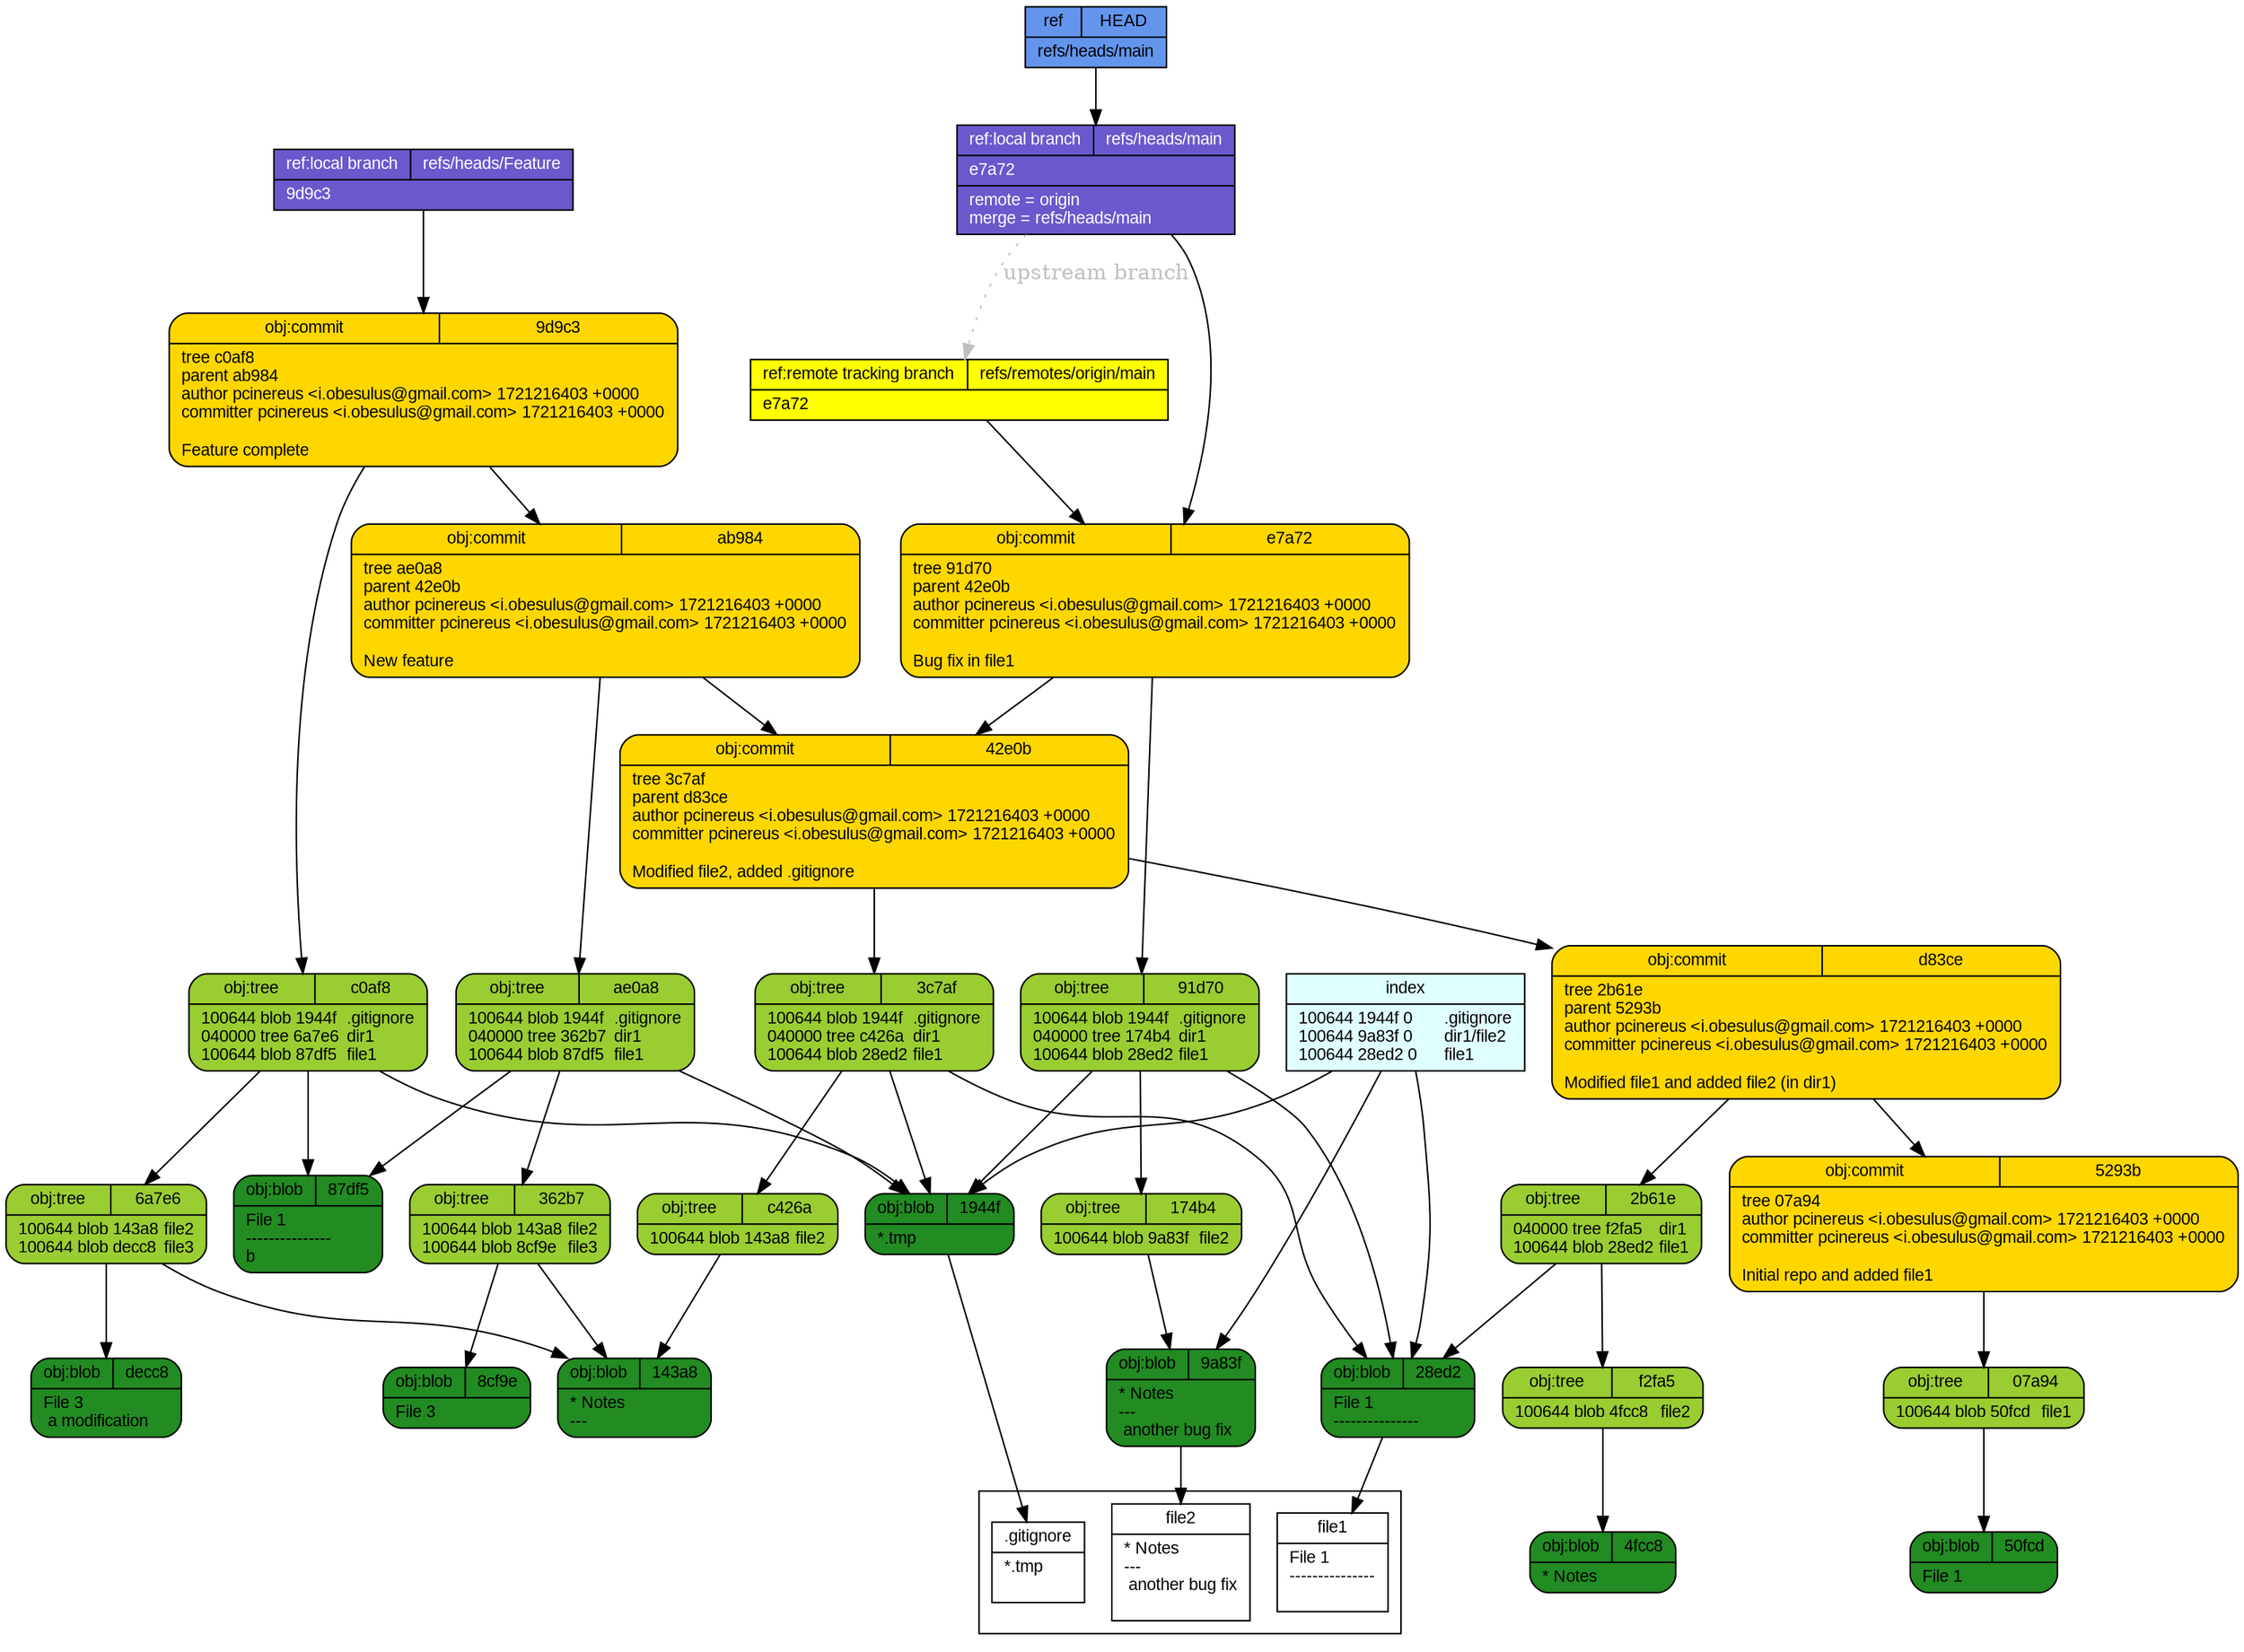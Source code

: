 digraph structs {
  node [shape=record,fontsize=11,fontname="arial"];
  rankdir="TB";
  _f2fa5 [fillcolor="yellowgreen", style="filled,rounded", label="{{obj:tree|f2fa5}|100644\ blob\ 4fcc8\	file2\l}"]  _f2fa5 -> _4fcc8
  _07a94 [fillcolor="yellowgreen", style="filled,rounded", label="{{obj:tree|07a94}|100644\ blob\ 50fcd\	file1\l}"]  _07a94 -> _50fcd
  _143a8 [fillcolor="forestgreen", style="filled,rounded", label="{{obj:blob|143a8}|\*\ Notes\l\-\-\-\l}"]  _c0af8 [fillcolor="yellowgreen", style="filled,rounded", label="{{obj:tree|c0af8}|100644\ blob\ 1944f\	\.gitignore\l040000\ tree\ 6a7e6\	dir1\l100644\ blob\ 87df5\	file1\l}"]  _c0af8 -> _1944f
  _c0af8 -> _6a7e6
  _c0af8 -> _87df5
  _4fcc8 [fillcolor="forestgreen", style="filled,rounded", label="{{obj:blob|4fcc8}|\*\ Notes\l}"]  _ab984 [fillcolor="gold", style="filled,rounded", label="{{obj:commit|ab984}|tree\ ae0a8\lparent\ 42e0b\lauthor\ pcinereus\ \<i\.obesulus\@gmail\.com\>\ 1721216403\ \+0000\lcommitter\ pcinereus\ \<i\.obesulus\@gmail\.com\>\ 1721216403\ \+0000\l\lNew\ feature\l}"]  _ab984 -> _ae0a8
  _ab984 -> _42e0b
  _42e0b [fillcolor="gold", style="filled,rounded", label="{{obj:commit|42e0b}|tree\ 3c7af\lparent\ d83ce\lauthor\ pcinereus\ \<i\.obesulus\@gmail\.com\>\ 1721216403\ \+0000\lcommitter\ pcinereus\ \<i\.obesulus\@gmail\.com\>\ 1721216403\ \+0000\l\lModified\ file2\,\ added\ \.gitignore\l}"]  _42e0b -> _3c7af
  _42e0b -> _d83ce
  _c426a [fillcolor="yellowgreen", style="filled,rounded", label="{{obj:tree|c426a}|100644\ blob\ 143a8\	file2\l}"]  _c426a -> _143a8
  _1944f [fillcolor="forestgreen", style="filled,rounded", label="{{obj:blob|1944f}|\*\.tmp\l}"]  _50fcd [fillcolor="forestgreen", style="filled,rounded", label="{{obj:blob|50fcd}|File\ 1\l}"]  _9d9c3 [fillcolor="gold", style="filled,rounded", label="{{obj:commit|9d9c3}|tree\ c0af8\lparent\ ab984\lauthor\ pcinereus\ \<i\.obesulus\@gmail\.com\>\ 1721216403\ \+0000\lcommitter\ pcinereus\ \<i\.obesulus\@gmail\.com\>\ 1721216403\ \+0000\l\lFeature\ complete\l}"]  _9d9c3 -> _c0af8
  _9d9c3 -> _ab984
  _8cf9e [fillcolor="forestgreen", style="filled,rounded", label="{{obj:blob|8cf9e}|File\ 3\l}"]  _91d70 [fillcolor="yellowgreen", style="filled,rounded", label="{{obj:tree|91d70}|100644\ blob\ 1944f\	\.gitignore\l040000\ tree\ 174b4\	dir1\l100644\ blob\ 28ed2\	file1\l}"]  _91d70 -> _1944f
  _91d70 -> _174b4
  _91d70 -> _28ed2
  _e7a72 [fillcolor="gold", style="filled,rounded", label="{{obj:commit|e7a72}|tree\ 91d70\lparent\ 42e0b\lauthor\ pcinereus\ \<i\.obesulus\@gmail\.com\>\ 1721216403\ \+0000\lcommitter\ pcinereus\ \<i\.obesulus\@gmail\.com\>\ 1721216403\ \+0000\l\lBug\ fix\ in\ file1\l}"]  _e7a72 -> _91d70
  _e7a72 -> _42e0b
  _9a83f [fillcolor="forestgreen", style="filled,rounded", label="{{obj:blob|9a83f}|\*\ Notes\l\-\-\-\l\ another\ bug\ fix\l}"]  _ae0a8 [fillcolor="yellowgreen", style="filled,rounded", label="{{obj:tree|ae0a8}|100644\ blob\ 1944f\	\.gitignore\l040000\ tree\ 362b7\	dir1\l100644\ blob\ 87df5\	file1\l}"]  _ae0a8 -> _1944f
  _ae0a8 -> _362b7
  _ae0a8 -> _87df5
  _2b61e [fillcolor="yellowgreen", style="filled,rounded", label="{{obj:tree|2b61e}|040000\ tree\ f2fa5\	dir1\l100644\ blob\ 28ed2\	file1\l}"]  _2b61e -> _f2fa5
  _2b61e -> _28ed2
  _d83ce [fillcolor="gold", style="filled,rounded", label="{{obj:commit|d83ce}|tree\ 2b61e\lparent\ 5293b\lauthor\ pcinereus\ \<i\.obesulus\@gmail\.com\>\ 1721216403\ \+0000\lcommitter\ pcinereus\ \<i\.obesulus\@gmail\.com\>\ 1721216403\ \+0000\l\lModified\ file1\ and\ added\ file2\ \(in\ dir1\)\l}"]  _d83ce -> _2b61e
  _d83ce -> _5293b
  _87df5 [fillcolor="forestgreen", style="filled,rounded", label="{{obj:blob|87df5}|File\ 1\l\-\-\-\-\-\-\-\-\-\-\-\-\-\-\-\lb\l}"]  _362b7 [fillcolor="yellowgreen", style="filled,rounded", label="{{obj:tree|362b7}|100644\ blob\ 143a8\	file2\l100644\ blob\ 8cf9e\	file3\l}"]  _362b7 -> _143a8
  _362b7 -> _8cf9e
  _3c7af [fillcolor="yellowgreen", style="filled,rounded", label="{{obj:tree|3c7af}|100644\ blob\ 1944f\	\.gitignore\l040000\ tree\ c426a\	dir1\l100644\ blob\ 28ed2\	file1\l}"]  _3c7af -> _1944f
  _3c7af -> _c426a
  _3c7af -> _28ed2
  _28ed2 [fillcolor="forestgreen", style="filled,rounded", label="{{obj:blob|28ed2}|File\ 1\l\-\-\-\-\-\-\-\-\-\-\-\-\-\-\-\l}"]  _6a7e6 [fillcolor="yellowgreen", style="filled,rounded", label="{{obj:tree|6a7e6}|100644\ blob\ 143a8\	file2\l100644\ blob\ decc8\	file3\l}"]  _6a7e6 -> _143a8
  _6a7e6 -> _decc8
  _174b4 [fillcolor="yellowgreen", style="filled,rounded", label="{{obj:tree|174b4}|100644\ blob\ 9a83f\	file2\l}"]  _174b4 -> _9a83f
  _decc8 [fillcolor="forestgreen", style="filled,rounded", label="{{obj:blob|decc8}|File\ 3\l\ a\ modification\l}"]  _5293b [fillcolor="gold", style="filled,rounded", label="{{obj:commit|5293b}|tree\ 07a94\lauthor\ pcinereus\ \<i\.obesulus\@gmail\.com\>\ 1721216403\ \+0000\lcommitter\ pcinereus\ \<i\.obesulus\@gmail\.com\>\ 1721216403\ \+0000\l\lInitial\ repo\ and\ added\ file1\l}"]  _5293b -> _07a94
  _refs___heads___Feature [style=filled, fillcolor=slateblue3, fontcolor = white,  label="{{ref:local branch|refs\/heads\/Feature}|9d9c3\l}"]
  _refs___heads___Feature -> _9d9c3
  _refs___heads___main -> _refs___remotes___origin___main [style=dotted, color=gray, fontcolor=gray, label="upstream branch"]
  _refs___heads___main [style=filled, fillcolor=slateblue3, fontcolor = white,  label="{{ref:local branch|refs\/heads\/main}|e7a72\l|remote\ \=\ origin\lmerge\ \=\ refs\/heads\/main\l}"]
  _refs___heads___main -> _e7a72
  _refs___remotes___origin___main [style=filled, fillcolor=yellow, fontcolor = black,  label="{{ref:remote tracking branch|refs\/remotes\/origin\/main}|e7a72\l}"]
  _refs___remotes___origin___main -> _e7a72
  _HEAD [style=filled, fillcolor=cornflowerblue, fontcolor=black,  label="{{ref|HEAD}|refs\/heads\/main\l}"]
  _HEAD -> _refs___heads___main
  index -> _1944f
  index -> _9a83f
  index -> _28ed2
  index [style=filled, fillcolor=lightcyan, label="{{index}|100644\ 1944f\ 0\	\.gitignore\l100644\ 9a83f\ 0\	dir1\/file2\l100644\ 28ed2\ 0\	file1\l}"]
subgraph cluster_1 {rank=sink  _gitignore [fillcolor="white", label="{{.gitignore}|*.tmp\l\l}"] 
  _file2 [fillcolor="white", label="{{file2}|* Notes\l---\l another bug fix\l\l}"] 
  _file1 [fillcolor="white", label="{{file1}|File 1\l---------------\l\l}"] 
}
 _1944f -> _gitignore
 _9a83f -> _file2
 _28ed2 -> _file1
}
